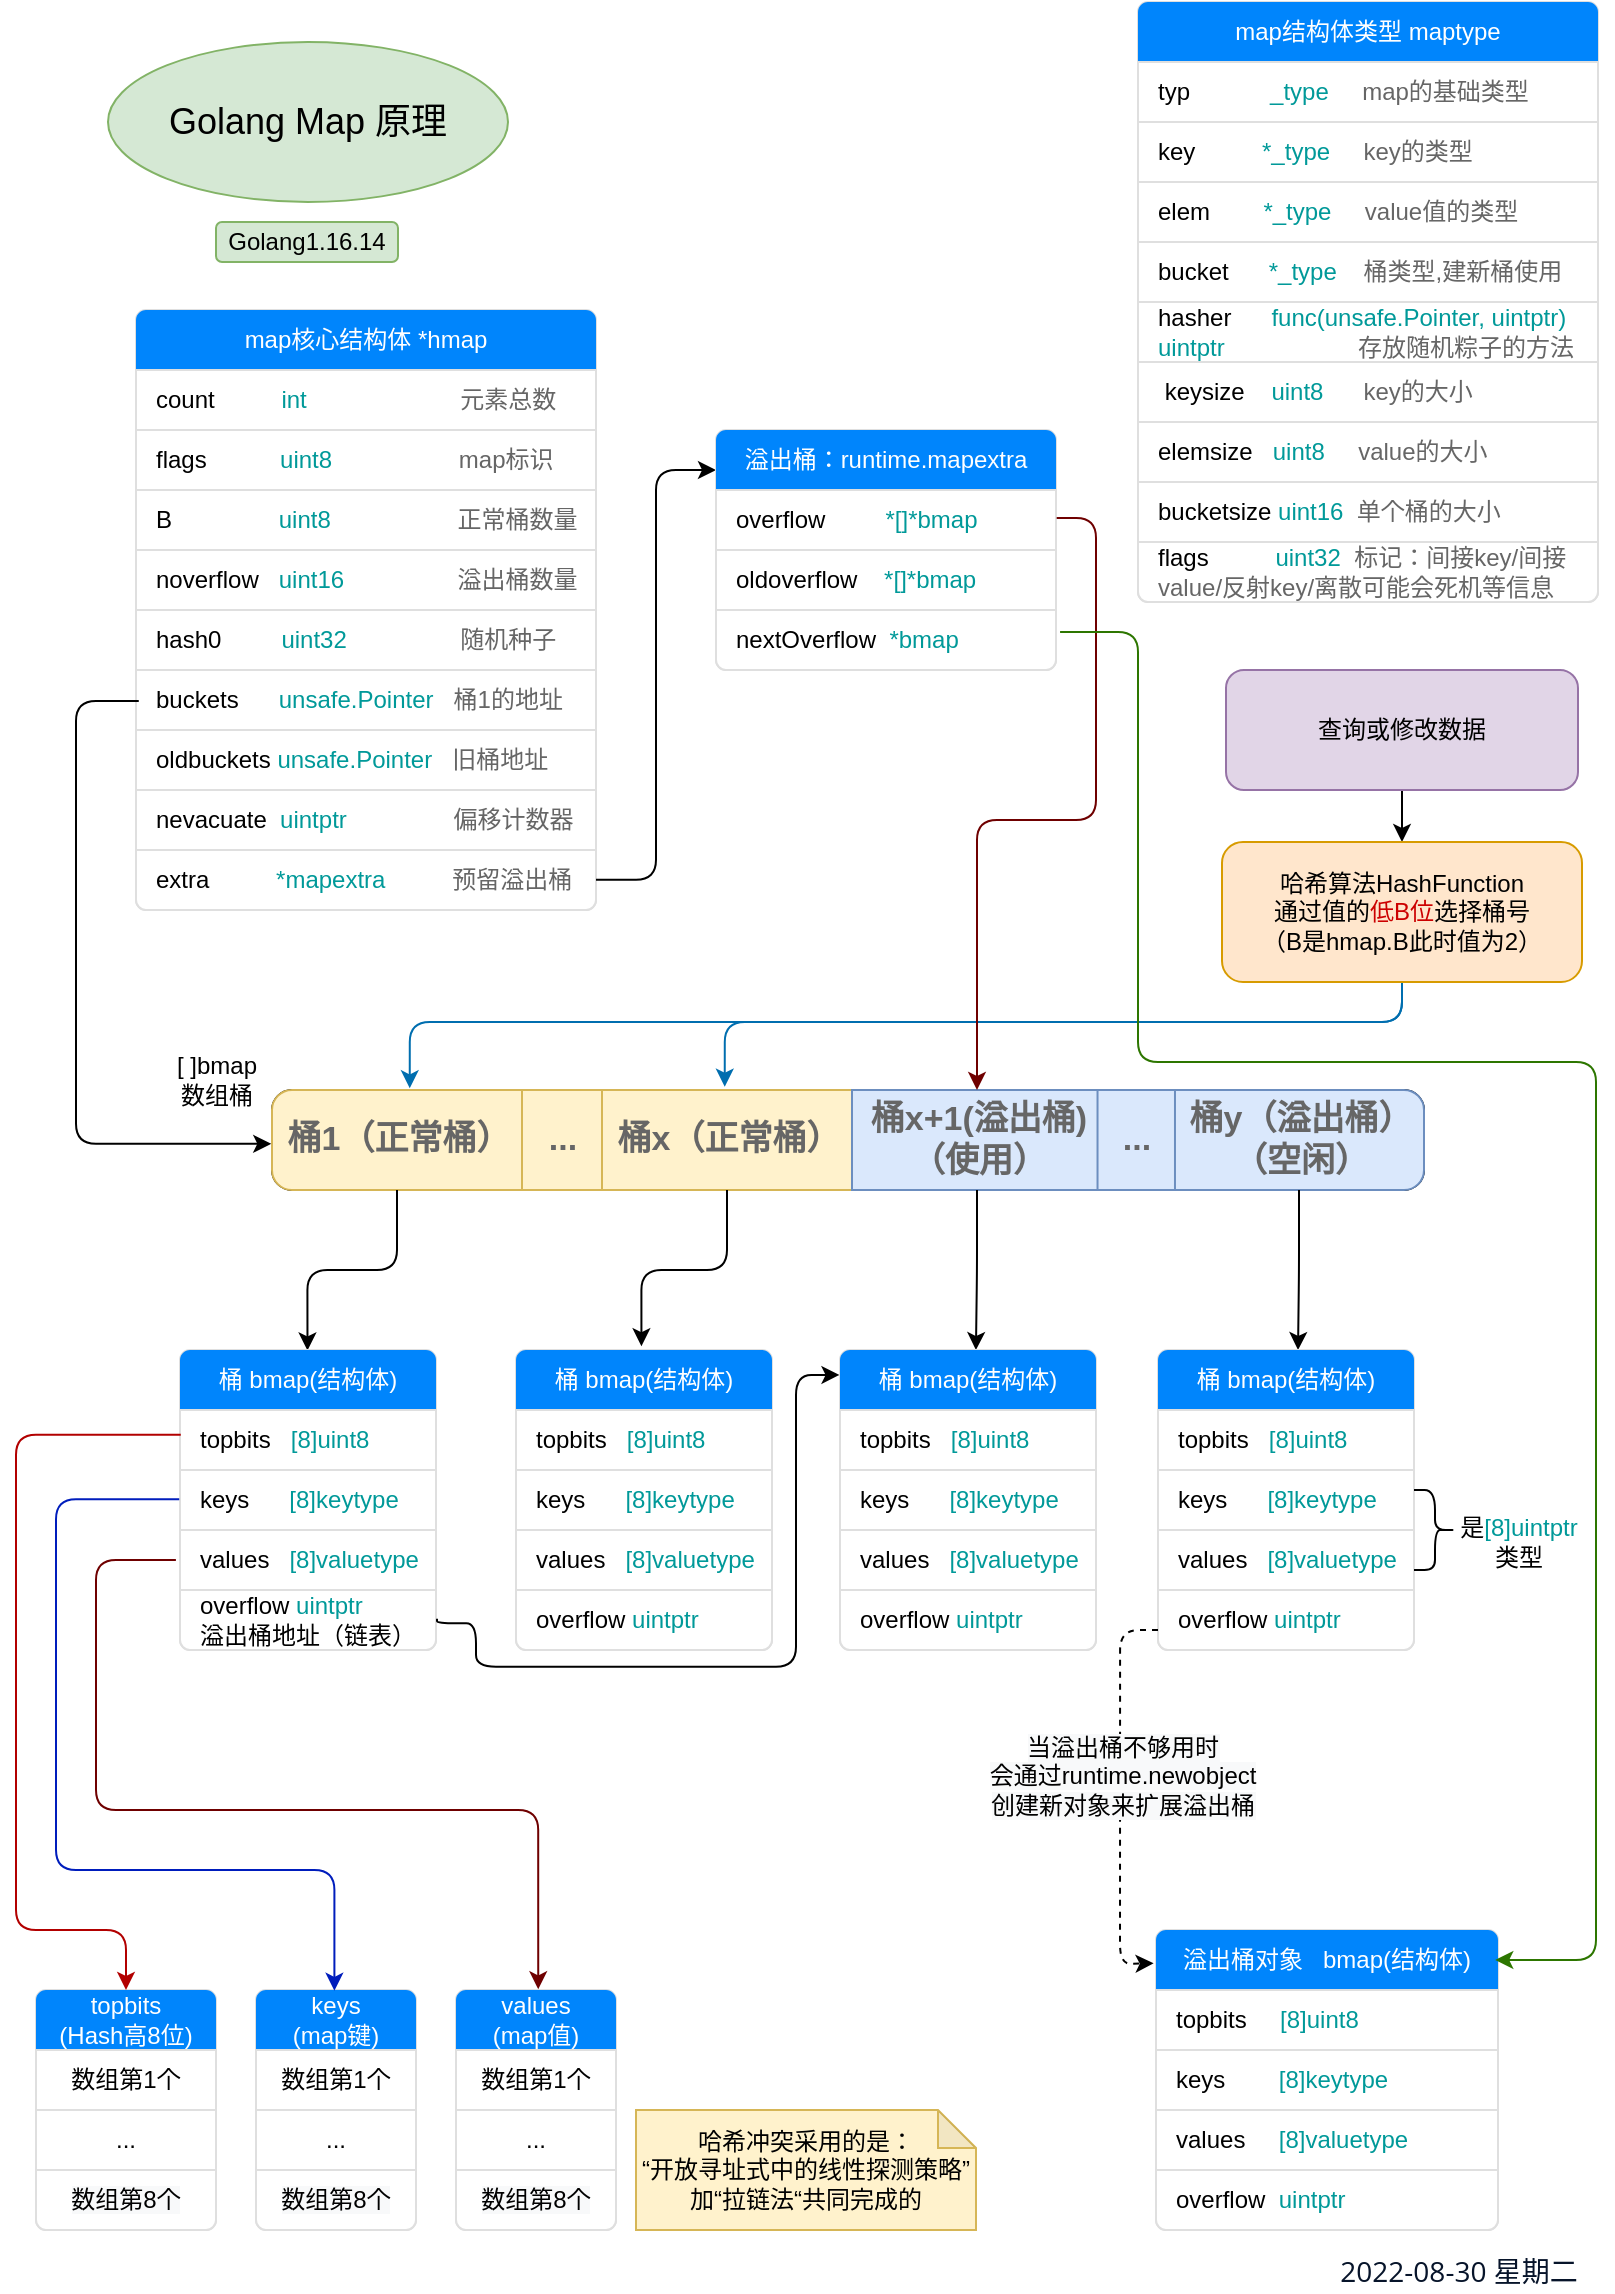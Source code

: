 <mxfile version="14.6.13" type="device"><diagram id="NPHphWfLL7h9ZYyQ-0O_" name="第 1 页"><mxGraphModel dx="1106" dy="860" grid="1" gridSize="10" guides="1" tooltips="1" connect="1" arrows="1" fold="1" page="1" pageScale="1" pageWidth="827" pageHeight="1169" math="0" shadow="0"><root><mxCell id="0"/><mxCell id="1" parent="0"/><mxCell id="FWIOZfAikgL_mZACr9-x-128" style="edgeStyle=orthogonalEdgeStyle;rounded=0;orthogonalLoop=1;jettySize=auto;html=1;" parent="1" source="FWIOZfAikgL_mZACr9-x-1" target="FWIOZfAikgL_mZACr9-x-2" edge="1"><mxGeometry relative="1" as="geometry"/></mxCell><mxCell id="FWIOZfAikgL_mZACr9-x-1" value="查询或修改数据" style="rounded=1;whiteSpace=wrap;html=1;fillColor=#e1d5e7;strokeColor=#9673a6;" parent="1" vertex="1"><mxGeometry x="624" y="354" width="176" height="60" as="geometry"/></mxCell><mxCell id="FWIOZfAikgL_mZACr9-x-124" style="edgeStyle=orthogonalEdgeStyle;rounded=1;orthogonalLoop=1;jettySize=auto;html=1;entryX=0.551;entryY=-0.017;entryDx=0;entryDy=0;entryPerimeter=0;fillColor=#1ba1e2;strokeColor=#006EAF;exitX=0.5;exitY=1;exitDx=0;exitDy=0;" parent="1" source="FWIOZfAikgL_mZACr9-x-2" target="FWIOZfAikgL_mZACr9-x-59" edge="1"><mxGeometry relative="1" as="geometry"><Array as="points"><mxPoint x="712" y="530"/><mxPoint x="216" y="530"/></Array></mxGeometry></mxCell><mxCell id="FWIOZfAikgL_mZACr9-x-125" style="edgeStyle=orthogonalEdgeStyle;rounded=1;orthogonalLoop=1;jettySize=auto;html=1;entryX=0.491;entryY=-0.033;entryDx=0;entryDy=0;entryPerimeter=0;fillColor=#1ba1e2;strokeColor=#006EAF;exitX=0.5;exitY=1;exitDx=0;exitDy=0;" parent="1" source="FWIOZfAikgL_mZACr9-x-2" target="FWIOZfAikgL_mZACr9-x-56" edge="1"><mxGeometry relative="1" as="geometry"><Array as="points"><mxPoint x="712" y="530"/><mxPoint x="373" y="530"/></Array></mxGeometry></mxCell><mxCell id="FWIOZfAikgL_mZACr9-x-2" value="哈希算法HashFunction&lt;br&gt;&lt;div&gt;通过值的&lt;font color=&quot;#cc0000&quot;&gt;低&lt;/font&gt;&lt;font color=&quot;#cc0000&quot;&gt;B位&lt;/font&gt;选择桶号&lt;/div&gt;&lt;div&gt;&lt;span&gt;（B是hmap.B此时值为2）&lt;/span&gt;&lt;/div&gt;" style="rounded=1;whiteSpace=wrap;html=1;fillColor=#ffe6cc;strokeColor=#d79b00;align=center;" parent="1" vertex="1"><mxGeometry x="622" y="440" width="180" height="70" as="geometry"/></mxCell><mxCell id="FWIOZfAikgL_mZACr9-x-55" value="" style="strokeWidth=1;shadow=0;dashed=0;align=center;html=1;shape=mxgraph.mockup.rrect;rSize=10;fillColor=#ffffff;" parent="1" vertex="1"><mxGeometry x="147" y="564" width="576" height="50" as="geometry"/></mxCell><mxCell id="FWIOZfAikgL_mZACr9-x-56" value="&lt;font color=&quot;#666666&quot;&gt;桶x（正常桶）&lt;br&gt;&lt;/font&gt;" style="strokeColor=#d6b656;fillColor=#fff2cc;strokeWidth=1;shadow=0;dashed=0;align=center;html=1;shape=mxgraph.mockup.rrect;rSize=0;fontSize=17;fontStyle=1;resizeHeight=1;" parent="FWIOZfAikgL_mZACr9-x-55" vertex="1"><mxGeometry width="125" height="50" relative="1" as="geometry"><mxPoint x="165" as="offset"/></mxGeometry></mxCell><mxCell id="FWIOZfAikgL_mZACr9-x-57" value="&lt;font color=&quot;#666666&quot;&gt;桶x+1(溢出桶)&lt;br&gt;（使用）&lt;br&gt;&lt;/font&gt;" style="strokeColor=#6c8ebf;fillColor=#dae8fc;strokeWidth=1;shadow=0;dashed=0;align=center;html=1;shape=mxgraph.mockup.rrect;rSize=0;fontSize=17;fontStyle=1;resizeHeight=1;" parent="FWIOZfAikgL_mZACr9-x-55" vertex="1"><mxGeometry width="125" height="50" relative="1" as="geometry"><mxPoint x="290" as="offset"/></mxGeometry></mxCell><mxCell id="FWIOZfAikgL_mZACr9-x-58" value="&lt;font color=&quot;#666666&quot;&gt;桶y（溢出桶）&lt;br&gt;（空闲）&lt;br&gt;&lt;/font&gt;" style="strokeColor=#6c8ebf;fillColor=#dae8fc;strokeWidth=1;shadow=0;dashed=0;align=center;html=1;shape=mxgraph.mockup.rightButton;rSize=10;fontSize=17;fontStyle=1;resizeHeight=1;" parent="FWIOZfAikgL_mZACr9-x-55" vertex="1"><mxGeometry x="1" width="125" height="50" relative="1" as="geometry"><mxPoint x="-125" as="offset"/></mxGeometry></mxCell><mxCell id="FWIOZfAikgL_mZACr9-x-59" value="&lt;font color=&quot;#666666&quot;&gt;桶1（正常桶）&lt;br&gt;&lt;/font&gt;" style="strokeWidth=1;shadow=0;dashed=0;align=center;html=1;shape=mxgraph.mockup.leftButton;rSize=10;fontSize=17;fontStyle=1;resizeHeight=1;fillColor=#fff2cc;strokeColor=#d6b656;labelBackgroundColor=none;labelBorderColor=none;" parent="FWIOZfAikgL_mZACr9-x-55" vertex="1"><mxGeometry width="125" height="50" relative="1" as="geometry"/></mxCell><mxCell id="FWIOZfAikgL_mZACr9-x-168" style="edgeStyle=orthogonalEdgeStyle;rounded=1;orthogonalLoop=1;jettySize=auto;html=1;entryX=0.498;entryY=0.007;entryDx=0;entryDy=0;entryPerimeter=0;" parent="FWIOZfAikgL_mZACr9-x-55" source="FWIOZfAikgL_mZACr9-x-59" target="FWIOZfAikgL_mZACr9-x-74" edge="1"><mxGeometry relative="1" as="geometry"/></mxCell><mxCell id="FWIOZfAikgL_mZACr9-x-169" style="edgeStyle=orthogonalEdgeStyle;rounded=1;orthogonalLoop=1;jettySize=auto;html=1;entryX=0.49;entryY=-0.063;entryDx=0;entryDy=0;entryPerimeter=0;" parent="FWIOZfAikgL_mZACr9-x-55" source="FWIOZfAikgL_mZACr9-x-56" target="FWIOZfAikgL_mZACr9-x-147" edge="1"><mxGeometry relative="1" as="geometry"/></mxCell><mxCell id="FWIOZfAikgL_mZACr9-x-170" style="edgeStyle=orthogonalEdgeStyle;rounded=1;orthogonalLoop=1;jettySize=auto;html=1;entryX=0.531;entryY=0;entryDx=0;entryDy=0;entryPerimeter=0;" parent="FWIOZfAikgL_mZACr9-x-55" source="FWIOZfAikgL_mZACr9-x-57" target="FWIOZfAikgL_mZACr9-x-154" edge="1"><mxGeometry relative="1" as="geometry"/></mxCell><mxCell id="FWIOZfAikgL_mZACr9-x-171" style="edgeStyle=orthogonalEdgeStyle;rounded=1;orthogonalLoop=1;jettySize=auto;html=1;entryX=0.547;entryY=0;entryDx=0;entryDy=0;entryPerimeter=0;" parent="FWIOZfAikgL_mZACr9-x-55" source="FWIOZfAikgL_mZACr9-x-58" target="FWIOZfAikgL_mZACr9-x-161" edge="1"><mxGeometry relative="1" as="geometry"/></mxCell><mxCell id="S3MwfqJceJOABNYbQNff-17" value="&lt;font color=&quot;#666666&quot;&gt;...&lt;br&gt;&lt;/font&gt;" style="strokeColor=#6c8ebf;fillColor=#dae8fc;strokeWidth=1;shadow=0;dashed=0;align=center;html=1;shape=mxgraph.mockup.rrect;rSize=0;fontSize=17;fontStyle=1;resizeHeight=1;" parent="FWIOZfAikgL_mZACr9-x-55" vertex="1"><mxGeometry x="412.765" width="38.723" height="50" as="geometry"/></mxCell><mxCell id="S3MwfqJceJOABNYbQNff-16" value="&lt;font color=&quot;#666666&quot;&gt;...&lt;br&gt;&lt;/font&gt;" style="strokeColor=#d6b656;fillColor=#fff2cc;strokeWidth=1;shadow=0;dashed=0;align=center;html=1;shape=mxgraph.mockup.rrect;rSize=0;fontSize=17;fontStyle=1;resizeHeight=1;" parent="FWIOZfAikgL_mZACr9-x-55" vertex="1"><mxGeometry x="125" width="40" height="50" as="geometry"/></mxCell><mxCell id="FWIOZfAikgL_mZACr9-x-73" value="" style="html=1;shadow=0;dashed=0;shape=mxgraph.bootstrap.rrect;rSize=5;strokeColor=#DFDFDF;html=1;whiteSpace=wrap;fillColor=#FFFFFF;fontColor=#000000;" parent="1" vertex="1"><mxGeometry x="101" y="694" width="128" height="150" as="geometry"/></mxCell><mxCell id="FWIOZfAikgL_mZACr9-x-74" value="桶 bmap(结构体)" style="html=1;shadow=0;dashed=0;shape=mxgraph.bootstrap.topButton;rSize=5;strokeColor=none;fillColor=#0085FC;fontColor=#ffffff;perimeter=none;whiteSpace=wrap;resizeWidth=1;align=center;spacing=10;" parent="FWIOZfAikgL_mZACr9-x-73" vertex="1"><mxGeometry width="128" height="30" relative="1" as="geometry"/></mxCell><mxCell id="FWIOZfAikgL_mZACr9-x-75" value="topbits&amp;nbsp; &amp;nbsp;&lt;font color=&quot;#009999&quot;&gt;[8]uint8&lt;/font&gt;" style="strokeColor=inherit;fillColor=inherit;gradientColor=inherit;fontColor=inherit;html=1;shadow=0;dashed=0;perimeter=none;whiteSpace=wrap;resizeWidth=1;align=left;spacing=10;" parent="FWIOZfAikgL_mZACr9-x-73" vertex="1"><mxGeometry width="128" height="30" relative="1" as="geometry"><mxPoint y="30" as="offset"/></mxGeometry></mxCell><mxCell id="FWIOZfAikgL_mZACr9-x-76" value="&lt;div&gt;keys&amp;nbsp; &amp;nbsp; &amp;nbsp;&lt;font color=&quot;#009999&quot;&gt; [8]keytype&lt;/font&gt;&lt;/div&gt;" style="strokeColor=inherit;fillColor=inherit;gradientColor=inherit;fontColor=inherit;html=1;shadow=0;dashed=0;perimeter=none;whiteSpace=wrap;resizeWidth=1;align=left;spacing=10;" parent="FWIOZfAikgL_mZACr9-x-73" vertex="1"><mxGeometry width="128" height="30" relative="1" as="geometry"><mxPoint y="60" as="offset"/></mxGeometry></mxCell><mxCell id="FWIOZfAikgL_mZACr9-x-77" value="values&amp;nbsp; &amp;nbsp;&lt;font color=&quot;#009999&quot;&gt;[8]valuetype&lt;/font&gt;" style="strokeColor=inherit;fillColor=inherit;gradientColor=inherit;fontColor=inherit;html=1;shadow=0;dashed=0;perimeter=none;whiteSpace=wrap;resizeWidth=1;align=left;spacing=10;" parent="FWIOZfAikgL_mZACr9-x-73" vertex="1"><mxGeometry width="128" height="30" relative="1" as="geometry"><mxPoint y="90" as="offset"/></mxGeometry></mxCell><mxCell id="FWIOZfAikgL_mZACr9-x-78" value="overflow &lt;font color=&quot;#009999&quot;&gt;uintptr &lt;/font&gt;&lt;br&gt;溢出桶地址（链表）" style="strokeColor=inherit;fillColor=inherit;gradientColor=inherit;fontColor=inherit;html=1;shadow=0;dashed=0;shape=mxgraph.bootstrap.bottomButton;rSize=5;perimeter=none;whiteSpace=wrap;resizeWidth=1;resizeHeight=0;align=left;spacing=10;" parent="FWIOZfAikgL_mZACr9-x-73" vertex="1"><mxGeometry y="1" width="128" height="30" relative="1" as="geometry"><mxPoint y="-30" as="offset"/></mxGeometry></mxCell><mxCell id="FWIOZfAikgL_mZACr9-x-179" style="edgeStyle=orthogonalEdgeStyle;rounded=1;orthogonalLoop=1;jettySize=auto;html=1;entryX=-0.002;entryY=0.083;entryDx=0;entryDy=0;entryPerimeter=0;fontSize=17;fontColor=none;exitX=1.004;exitY=0.48;exitDx=0;exitDy=0;exitPerimeter=0;" parent="FWIOZfAikgL_mZACr9-x-73" source="FWIOZfAikgL_mZACr9-x-78" target="FWIOZfAikgL_mZACr9-x-153" edge="1"><mxGeometry relative="1" as="geometry"><Array as="points"><mxPoint x="148" y="136.667"/><mxPoint x="148" y="158.333"/><mxPoint x="308" y="158.333"/><mxPoint x="308" y="12.5"/></Array></mxGeometry></mxCell><mxCell id="FWIOZfAikgL_mZACr9-x-98" value="" style="html=1;shadow=0;dashed=0;shape=mxgraph.bootstrap.rrect;rSize=5;strokeColor=#DFDFDF;html=1;whiteSpace=wrap;fillColor=#FFFFFF;fontColor=#000000;align=center;" parent="1" vertex="1"><mxGeometry x="29" y="1014" width="90" height="120" as="geometry"/></mxCell><mxCell id="FWIOZfAikgL_mZACr9-x-99" value="topbits&lt;br&gt;(Hash高8位)" style="html=1;shadow=0;dashed=0;shape=mxgraph.bootstrap.topButton;rSize=5;strokeColor=none;fillColor=#0085FC;fontColor=#ffffff;perimeter=none;whiteSpace=wrap;resizeWidth=1;align=center;spacing=10;" parent="FWIOZfAikgL_mZACr9-x-98" vertex="1"><mxGeometry width="90" height="30" relative="1" as="geometry"/></mxCell><mxCell id="FWIOZfAikgL_mZACr9-x-100" value="数组第1个" style="strokeColor=inherit;fillColor=inherit;gradientColor=inherit;fontColor=inherit;html=1;shadow=0;dashed=0;perimeter=none;whiteSpace=wrap;resizeWidth=1;align=center;spacing=10;" parent="FWIOZfAikgL_mZACr9-x-98" vertex="1"><mxGeometry width="90" height="30" relative="1" as="geometry"><mxPoint y="30" as="offset"/></mxGeometry></mxCell><mxCell id="FWIOZfAikgL_mZACr9-x-101" value="..." style="strokeColor=inherit;fillColor=inherit;gradientColor=inherit;fontColor=inherit;html=1;shadow=0;dashed=0;perimeter=none;whiteSpace=wrap;resizeWidth=1;align=center;spacing=10;" parent="FWIOZfAikgL_mZACr9-x-98" vertex="1"><mxGeometry width="90" height="30" relative="1" as="geometry"><mxPoint y="60" as="offset"/></mxGeometry></mxCell><mxCell id="FWIOZfAikgL_mZACr9-x-103" value="&lt;span style=&quot;color: rgb(0 , 0 , 0) ; font-family: &amp;#34;helvetica&amp;#34; ; font-size: 12px ; font-style: normal ; font-weight: 400 ; letter-spacing: normal ; text-indent: 0px ; text-transform: none ; word-spacing: 0px ; background-color: rgb(248 , 249 , 250) ; display: inline ; float: none&quot;&gt;&lt;span style=&quot;font-family: &amp;#34;helvetica&amp;#34;&quot;&gt;数组&lt;/span&gt;第8个&lt;/span&gt;" style="strokeColor=inherit;fillColor=inherit;gradientColor=inherit;fontColor=inherit;html=1;shadow=0;dashed=0;shape=mxgraph.bootstrap.bottomButton;rSize=5;perimeter=none;whiteSpace=wrap;resizeWidth=1;resizeHeight=0;align=center;spacing=10;" parent="FWIOZfAikgL_mZACr9-x-98" vertex="1"><mxGeometry y="1" width="90" height="30" relative="1" as="geometry"><mxPoint y="-30" as="offset"/></mxGeometry></mxCell><mxCell id="FWIOZfAikgL_mZACr9-x-114" value="" style="html=1;shadow=0;dashed=0;shape=mxgraph.bootstrap.rrect;rSize=5;strokeColor=#DFDFDF;html=1;whiteSpace=wrap;fillColor=#FFFFFF;fontColor=#000000;align=center;" parent="1" vertex="1"><mxGeometry x="139" y="1014" width="80" height="120" as="geometry"/></mxCell><mxCell id="FWIOZfAikgL_mZACr9-x-115" value="keys&lt;br&gt;(map键)" style="html=1;shadow=0;dashed=0;shape=mxgraph.bootstrap.topButton;rSize=5;strokeColor=none;fillColor=#0085FC;fontColor=#ffffff;perimeter=none;whiteSpace=wrap;resizeWidth=1;align=center;spacing=10;" parent="FWIOZfAikgL_mZACr9-x-114" vertex="1"><mxGeometry width="80" height="30" relative="1" as="geometry"/></mxCell><mxCell id="FWIOZfAikgL_mZACr9-x-116" value="数组第1个" style="strokeColor=inherit;fillColor=inherit;gradientColor=inherit;fontColor=inherit;html=1;shadow=0;dashed=0;perimeter=none;whiteSpace=wrap;resizeWidth=1;align=center;spacing=10;" parent="FWIOZfAikgL_mZACr9-x-114" vertex="1"><mxGeometry width="80" height="30" relative="1" as="geometry"><mxPoint y="30" as="offset"/></mxGeometry></mxCell><mxCell id="FWIOZfAikgL_mZACr9-x-117" value="..." style="strokeColor=inherit;fillColor=inherit;gradientColor=inherit;fontColor=inherit;html=1;shadow=0;dashed=0;perimeter=none;whiteSpace=wrap;resizeWidth=1;align=center;spacing=10;" parent="FWIOZfAikgL_mZACr9-x-114" vertex="1"><mxGeometry width="80" height="30" relative="1" as="geometry"><mxPoint y="60" as="offset"/></mxGeometry></mxCell><mxCell id="FWIOZfAikgL_mZACr9-x-118" value="&lt;span style=&quot;color: rgb(0 , 0 , 0) ; font-family: &amp;#34;helvetica&amp;#34; ; font-size: 12px ; font-style: normal ; font-weight: 400 ; letter-spacing: normal ; text-indent: 0px ; text-transform: none ; word-spacing: 0px ; background-color: rgb(248 , 249 , 250) ; display: inline ; float: none&quot;&gt;&lt;span style=&quot;font-family: &amp;#34;helvetica&amp;#34;&quot;&gt;数组&lt;/span&gt;第8个&lt;/span&gt;" style="strokeColor=inherit;fillColor=inherit;gradientColor=inherit;fontColor=inherit;html=1;shadow=0;dashed=0;shape=mxgraph.bootstrap.bottomButton;rSize=5;perimeter=none;whiteSpace=wrap;resizeWidth=1;resizeHeight=0;align=center;spacing=10;" parent="FWIOZfAikgL_mZACr9-x-114" vertex="1"><mxGeometry y="1" width="80" height="30" relative="1" as="geometry"><mxPoint y="-30" as="offset"/></mxGeometry></mxCell><mxCell id="FWIOZfAikgL_mZACr9-x-119" value="" style="html=1;shadow=0;dashed=0;shape=mxgraph.bootstrap.rrect;rSize=5;strokeColor=#DFDFDF;html=1;whiteSpace=wrap;fillColor=#FFFFFF;fontColor=#000000;align=center;" parent="1" vertex="1"><mxGeometry x="239" y="1014" width="80" height="120" as="geometry"/></mxCell><mxCell id="FWIOZfAikgL_mZACr9-x-120" value="values&lt;br&gt;(map值)" style="html=1;shadow=0;dashed=0;shape=mxgraph.bootstrap.topButton;rSize=5;strokeColor=none;fillColor=#0085FC;fontColor=#ffffff;perimeter=none;whiteSpace=wrap;resizeWidth=1;align=center;spacing=10;" parent="FWIOZfAikgL_mZACr9-x-119" vertex="1"><mxGeometry width="80" height="30" relative="1" as="geometry"/></mxCell><mxCell id="FWIOZfAikgL_mZACr9-x-121" value="数组第1个" style="strokeColor=inherit;fillColor=inherit;gradientColor=inherit;fontColor=inherit;html=1;shadow=0;dashed=0;perimeter=none;whiteSpace=wrap;resizeWidth=1;align=center;spacing=10;" parent="FWIOZfAikgL_mZACr9-x-119" vertex="1"><mxGeometry width="80" height="30" relative="1" as="geometry"><mxPoint y="30" as="offset"/></mxGeometry></mxCell><mxCell id="FWIOZfAikgL_mZACr9-x-122" value="..." style="strokeColor=inherit;fillColor=inherit;gradientColor=inherit;fontColor=inherit;html=1;shadow=0;dashed=0;perimeter=none;whiteSpace=wrap;resizeWidth=1;align=center;spacing=10;" parent="FWIOZfAikgL_mZACr9-x-119" vertex="1"><mxGeometry width="80" height="30" relative="1" as="geometry"><mxPoint y="60" as="offset"/></mxGeometry></mxCell><mxCell id="FWIOZfAikgL_mZACr9-x-123" value="&lt;span style=&quot;color: rgb(0 , 0 , 0) ; font-family: &amp;#34;helvetica&amp;#34; ; font-size: 12px ; font-style: normal ; font-weight: 400 ; letter-spacing: normal ; text-indent: 0px ; text-transform: none ; word-spacing: 0px ; background-color: rgb(248 , 249 , 250) ; display: inline ; float: none&quot;&gt;&lt;span style=&quot;font-family: &amp;#34;helvetica&amp;#34;&quot;&gt;数组&lt;/span&gt;第8个&lt;/span&gt;" style="strokeColor=inherit;fillColor=inherit;gradientColor=inherit;fontColor=inherit;html=1;shadow=0;dashed=0;shape=mxgraph.bootstrap.bottomButton;rSize=5;perimeter=none;whiteSpace=wrap;resizeWidth=1;resizeHeight=0;align=center;spacing=10;" parent="FWIOZfAikgL_mZACr9-x-119" vertex="1"><mxGeometry y="1" width="80" height="30" relative="1" as="geometry"><mxPoint y="-30" as="offset"/></mxGeometry></mxCell><mxCell id="FWIOZfAikgL_mZACr9-x-138" style="edgeStyle=orthogonalEdgeStyle;orthogonalLoop=1;jettySize=auto;html=1;exitX=-0.003;exitY=0.488;exitDx=0;exitDy=0;exitPerimeter=0;entryX=0.49;entryY=0.013;entryDx=0;entryDy=0;entryPerimeter=0;rounded=1;fillColor=#0050ef;strokeColor=#001DBC;" parent="1" source="FWIOZfAikgL_mZACr9-x-76" target="FWIOZfAikgL_mZACr9-x-115" edge="1"><mxGeometry relative="1" as="geometry"><mxPoint x="329" y="779" as="sourcePoint"/><mxPoint x="519" y="924" as="targetPoint"/><Array as="points"><mxPoint x="39" y="769"/><mxPoint x="39" y="954"/><mxPoint x="178" y="954"/></Array></mxGeometry></mxCell><mxCell id="FWIOZfAikgL_mZACr9-x-140" style="edgeStyle=orthogonalEdgeStyle;rounded=1;orthogonalLoop=1;jettySize=auto;html=1;entryX=0.514;entryY=-0.003;entryDx=0;entryDy=0;entryPerimeter=0;exitX=-0.016;exitY=0.5;exitDx=0;exitDy=0;exitPerimeter=0;fillColor=#a20025;strokeColor=#6F0000;" parent="1" source="FWIOZfAikgL_mZACr9-x-77" target="FWIOZfAikgL_mZACr9-x-119" edge="1"><mxGeometry relative="1" as="geometry"><mxPoint x="529" y="769" as="sourcePoint"/><Array as="points"><mxPoint x="59" y="799"/><mxPoint x="59" y="924"/><mxPoint x="280" y="924"/></Array></mxGeometry></mxCell><mxCell id="FWIOZfAikgL_mZACr9-x-143" value="哈希冲突采用的是：&lt;br&gt;“开放寻址式中的线性探测策略”&lt;br&gt;加“拉链法“共同完成的" style="shape=note;whiteSpace=wrap;html=1;backgroundOutline=1;darkOpacity=0.05;rounded=1;fillColor=#fff2cc;strokeColor=#d6b656;size=19;align=center;" parent="1" vertex="1"><mxGeometry x="329" y="1074" width="170" height="60" as="geometry"/></mxCell><mxCell id="FWIOZfAikgL_mZACr9-x-137" style="edgeStyle=orthogonalEdgeStyle;rounded=1;orthogonalLoop=1;jettySize=auto;html=1;entryX=0.5;entryY=0;entryDx=0;entryDy=0;entryPerimeter=0;exitX=0.003;exitY=0.413;exitDx=0;exitDy=0;exitPerimeter=0;fillColor=#e51400;strokeColor=#B20000;" parent="1" source="FWIOZfAikgL_mZACr9-x-75" target="FWIOZfAikgL_mZACr9-x-99" edge="1"><mxGeometry relative="1" as="geometry"><mxPoint x="139" y="737" as="sourcePoint"/><Array as="points"><mxPoint x="19" y="736"/><mxPoint x="19" y="984"/><mxPoint x="74" y="984"/></Array></mxGeometry></mxCell><mxCell id="FWIOZfAikgL_mZACr9-x-146" value="" style="html=1;shadow=0;dashed=0;shape=mxgraph.bootstrap.rrect;rSize=5;strokeColor=#DFDFDF;html=1;whiteSpace=wrap;fillColor=#FFFFFF;fontColor=#000000;" parent="1" vertex="1"><mxGeometry x="269" y="694" width="128" height="150" as="geometry"/></mxCell><mxCell id="FWIOZfAikgL_mZACr9-x-147" value="桶 bmap(结构体)" style="html=1;shadow=0;dashed=0;shape=mxgraph.bootstrap.topButton;rSize=5;strokeColor=none;fillColor=#0085FC;fontColor=#ffffff;perimeter=none;whiteSpace=wrap;resizeWidth=1;align=center;spacing=10;" parent="FWIOZfAikgL_mZACr9-x-146" vertex="1"><mxGeometry width="128" height="30" relative="1" as="geometry"/></mxCell><mxCell id="FWIOZfAikgL_mZACr9-x-148" value="topbits&amp;nbsp; &amp;nbsp;&lt;font color=&quot;#009999&quot;&gt;[8]uint8&lt;/font&gt;" style="strokeColor=inherit;fillColor=inherit;gradientColor=inherit;fontColor=inherit;html=1;shadow=0;dashed=0;perimeter=none;whiteSpace=wrap;resizeWidth=1;align=left;spacing=10;" parent="FWIOZfAikgL_mZACr9-x-146" vertex="1"><mxGeometry width="128" height="30" relative="1" as="geometry"><mxPoint y="30" as="offset"/></mxGeometry></mxCell><mxCell id="FWIOZfAikgL_mZACr9-x-149" value="&lt;div&gt;keys&amp;nbsp; &amp;nbsp; &amp;nbsp; &lt;font color=&quot;#009999&quot;&gt;[8]keytype&lt;/font&gt;&lt;/div&gt;" style="strokeColor=inherit;fillColor=inherit;gradientColor=inherit;fontColor=inherit;html=1;shadow=0;dashed=0;perimeter=none;whiteSpace=wrap;resizeWidth=1;align=left;spacing=10;" parent="FWIOZfAikgL_mZACr9-x-146" vertex="1"><mxGeometry width="128" height="30" relative="1" as="geometry"><mxPoint y="60" as="offset"/></mxGeometry></mxCell><mxCell id="FWIOZfAikgL_mZACr9-x-150" value="values&amp;nbsp; &amp;nbsp;&lt;font color=&quot;#009999&quot;&gt;[8]valuetype&lt;/font&gt;" style="strokeColor=inherit;fillColor=inherit;gradientColor=inherit;fontColor=inherit;html=1;shadow=0;dashed=0;perimeter=none;whiteSpace=wrap;resizeWidth=1;align=left;spacing=10;" parent="FWIOZfAikgL_mZACr9-x-146" vertex="1"><mxGeometry width="128" height="30" relative="1" as="geometry"><mxPoint y="90" as="offset"/></mxGeometry></mxCell><mxCell id="FWIOZfAikgL_mZACr9-x-151" value="overflow &lt;font color=&quot;#009999&quot;&gt;uintptr&lt;/font&gt;" style="strokeColor=inherit;fillColor=inherit;gradientColor=inherit;fontColor=inherit;html=1;shadow=0;dashed=0;shape=mxgraph.bootstrap.bottomButton;rSize=5;perimeter=none;whiteSpace=wrap;resizeWidth=1;resizeHeight=0;align=left;spacing=10;" parent="FWIOZfAikgL_mZACr9-x-146" vertex="1"><mxGeometry y="1" width="128" height="30" relative="1" as="geometry"><mxPoint y="-30" as="offset"/></mxGeometry></mxCell><mxCell id="FWIOZfAikgL_mZACr9-x-153" value="" style="html=1;shadow=0;dashed=0;shape=mxgraph.bootstrap.rrect;rSize=5;strokeColor=#DFDFDF;html=1;whiteSpace=wrap;fillColor=#FFFFFF;fontColor=#000000;" parent="1" vertex="1"><mxGeometry x="431" y="694" width="128" height="150" as="geometry"/></mxCell><mxCell id="FWIOZfAikgL_mZACr9-x-154" value="桶 bmap(结构体)" style="html=1;shadow=0;dashed=0;shape=mxgraph.bootstrap.topButton;rSize=5;strokeColor=none;fillColor=#0085FC;fontColor=#ffffff;perimeter=none;whiteSpace=wrap;resizeWidth=1;align=center;spacing=10;" parent="FWIOZfAikgL_mZACr9-x-153" vertex="1"><mxGeometry width="128" height="30" relative="1" as="geometry"/></mxCell><mxCell id="FWIOZfAikgL_mZACr9-x-155" value="topbits&amp;nbsp; &amp;nbsp;&lt;font color=&quot;#009999&quot;&gt;[8]uint8&lt;/font&gt;" style="strokeColor=inherit;fillColor=inherit;gradientColor=inherit;fontColor=inherit;html=1;shadow=0;dashed=0;perimeter=none;whiteSpace=wrap;resizeWidth=1;align=left;spacing=10;" parent="FWIOZfAikgL_mZACr9-x-153" vertex="1"><mxGeometry width="128" height="30" relative="1" as="geometry"><mxPoint y="30" as="offset"/></mxGeometry></mxCell><mxCell id="FWIOZfAikgL_mZACr9-x-156" value="&lt;div&gt;keys&amp;nbsp; &amp;nbsp; &amp;nbsp; &lt;font color=&quot;#009999&quot;&gt;[8]keytype&lt;/font&gt;&lt;/div&gt;" style="strokeColor=inherit;fillColor=inherit;gradientColor=inherit;fontColor=inherit;html=1;shadow=0;dashed=0;perimeter=none;whiteSpace=wrap;resizeWidth=1;align=left;spacing=10;" parent="FWIOZfAikgL_mZACr9-x-153" vertex="1"><mxGeometry width="128" height="30" relative="1" as="geometry"><mxPoint y="60" as="offset"/></mxGeometry></mxCell><mxCell id="FWIOZfAikgL_mZACr9-x-157" value="values&amp;nbsp; &lt;font color=&quot;#009999&quot;&gt;&amp;nbsp;[8]valuetype&lt;/font&gt;" style="strokeColor=inherit;fillColor=inherit;gradientColor=inherit;fontColor=inherit;html=1;shadow=0;dashed=0;perimeter=none;whiteSpace=wrap;resizeWidth=1;align=left;spacing=10;" parent="FWIOZfAikgL_mZACr9-x-153" vertex="1"><mxGeometry width="128" height="30" relative="1" as="geometry"><mxPoint y="90" as="offset"/></mxGeometry></mxCell><mxCell id="FWIOZfAikgL_mZACr9-x-158" value="overflow &lt;font color=&quot;#009999&quot;&gt;uintptr&lt;/font&gt;" style="strokeColor=inherit;fillColor=inherit;gradientColor=inherit;fontColor=inherit;html=1;shadow=0;dashed=0;shape=mxgraph.bootstrap.bottomButton;rSize=5;perimeter=none;whiteSpace=wrap;resizeWidth=1;resizeHeight=0;align=left;spacing=10;" parent="FWIOZfAikgL_mZACr9-x-153" vertex="1"><mxGeometry y="1" width="128" height="30" relative="1" as="geometry"><mxPoint y="-30" as="offset"/></mxGeometry></mxCell><mxCell id="FWIOZfAikgL_mZACr9-x-160" value="" style="html=1;shadow=0;dashed=0;shape=mxgraph.bootstrap.rrect;rSize=5;strokeColor=#DFDFDF;html=1;whiteSpace=wrap;fillColor=#FFFFFF;fontColor=#000000;" parent="1" vertex="1"><mxGeometry x="590" y="694" width="128" height="150" as="geometry"/></mxCell><mxCell id="FWIOZfAikgL_mZACr9-x-161" value="桶 bmap(结构体)" style="html=1;shadow=0;dashed=0;shape=mxgraph.bootstrap.topButton;rSize=5;strokeColor=none;fillColor=#0085FC;fontColor=#ffffff;perimeter=none;whiteSpace=wrap;resizeWidth=1;align=center;spacing=10;" parent="FWIOZfAikgL_mZACr9-x-160" vertex="1"><mxGeometry width="128" height="30" relative="1" as="geometry"/></mxCell><mxCell id="FWIOZfAikgL_mZACr9-x-162" value="topbits&amp;nbsp; &amp;nbsp;&lt;font color=&quot;#009999&quot;&gt;[8]uint8&lt;/font&gt;" style="strokeColor=inherit;fillColor=inherit;gradientColor=inherit;fontColor=inherit;html=1;shadow=0;dashed=0;perimeter=none;whiteSpace=wrap;resizeWidth=1;align=left;spacing=10;" parent="FWIOZfAikgL_mZACr9-x-160" vertex="1"><mxGeometry width="128" height="30" relative="1" as="geometry"><mxPoint y="30" as="offset"/></mxGeometry></mxCell><mxCell id="FWIOZfAikgL_mZACr9-x-163" value="&lt;div&gt;keys&amp;nbsp; &amp;nbsp; &amp;nbsp; &lt;font color=&quot;#009999&quot;&gt;[8]keytype&lt;/font&gt;&lt;/div&gt;" style="strokeColor=inherit;fillColor=inherit;gradientColor=inherit;fontColor=inherit;html=1;shadow=0;dashed=0;perimeter=none;whiteSpace=wrap;resizeWidth=1;align=left;spacing=10;" parent="FWIOZfAikgL_mZACr9-x-160" vertex="1"><mxGeometry width="128" height="30" relative="1" as="geometry"><mxPoint y="60" as="offset"/></mxGeometry></mxCell><mxCell id="FWIOZfAikgL_mZACr9-x-164" value="values&amp;nbsp; &amp;nbsp;&lt;font color=&quot;#009999&quot;&gt;[8]valuetype&lt;/font&gt;" style="strokeColor=inherit;fillColor=inherit;gradientColor=inherit;fontColor=inherit;html=1;shadow=0;dashed=0;perimeter=none;whiteSpace=wrap;resizeWidth=1;align=left;spacing=10;" parent="FWIOZfAikgL_mZACr9-x-160" vertex="1"><mxGeometry width="128" height="30" relative="1" as="geometry"><mxPoint y="90" as="offset"/></mxGeometry></mxCell><mxCell id="FWIOZfAikgL_mZACr9-x-165" value="overflow &lt;font color=&quot;#009999&quot;&gt;uintptr&lt;/font&gt;" style="strokeColor=inherit;fillColor=inherit;gradientColor=inherit;fontColor=inherit;html=1;shadow=0;dashed=0;shape=mxgraph.bootstrap.bottomButton;rSize=5;perimeter=none;whiteSpace=wrap;resizeWidth=1;resizeHeight=0;align=left;spacing=10;" parent="FWIOZfAikgL_mZACr9-x-160" vertex="1"><mxGeometry y="1" width="128" height="30" relative="1" as="geometry"><mxPoint y="-30" as="offset"/></mxGeometry></mxCell><mxCell id="FWIOZfAikgL_mZACr9-x-181" value="" style="html=1;shadow=0;dashed=0;shape=mxgraph.bootstrap.rrect;rSize=5;strokeColor=#DFDFDF;html=1;whiteSpace=wrap;fillColor=#FFFFFF;fontColor=#000000;" parent="1" vertex="1"><mxGeometry x="79" y="174" width="230" height="300" as="geometry"/></mxCell><mxCell id="FWIOZfAikgL_mZACr9-x-182" value="map核心结构体 *hmap" style="html=1;shadow=0;dashed=0;shape=mxgraph.bootstrap.topButton;rSize=5;strokeColor=none;fillColor=#0085FC;fontColor=#ffffff;perimeter=none;whiteSpace=wrap;resizeWidth=1;align=center;spacing=10;" parent="FWIOZfAikgL_mZACr9-x-181" vertex="1"><mxGeometry width="230" height="30" relative="1" as="geometry"/></mxCell><mxCell id="FWIOZfAikgL_mZACr9-x-183" value="&lt;div style=&quot;text-align: right&quot;&gt;&lt;span class=&quot;editor-text-node&quot; style=&quot;color: inherit&quot;&gt;count&amp;nbsp; &amp;nbsp; &amp;nbsp; &amp;nbsp; &amp;nbsp;&amp;nbsp;&lt;/span&gt;&lt;span class=&quot;style-token style-builtin&quot;&gt;&lt;font color=&quot;#009999&quot;&gt;int&lt;/font&gt;&lt;/span&gt;&lt;span class=&quot;style-token style-builtin&quot; style=&quot;color: inherit&quot;&gt;&amp;nbsp; &amp;nbsp; &amp;nbsp; &amp;nbsp; &amp;nbsp; &amp;nbsp; &amp;nbsp; &amp;nbsp; &amp;nbsp; &amp;nbsp; &amp;nbsp; &amp;nbsp;&lt;/span&gt;&lt;span class=&quot;style-token style-builtin&quot;&gt;&lt;font color=&quot;#666666&quot;&gt;元素总数&lt;/font&gt;&lt;/span&gt;&lt;span class=&quot;style-token style-builtin&quot; style=&quot;color: inherit&quot;&gt;&amp;nbsp;&lt;/span&gt;&lt;/div&gt;" style="strokeColor=inherit;fillColor=inherit;gradientColor=inherit;fontColor=inherit;html=1;shadow=0;dashed=0;perimeter=none;whiteSpace=wrap;resizeWidth=1;align=left;spacing=10;" parent="FWIOZfAikgL_mZACr9-x-181" vertex="1"><mxGeometry width="230" height="30" relative="1" as="geometry"><mxPoint y="30" as="offset"/></mxGeometry></mxCell><mxCell id="FWIOZfAikgL_mZACr9-x-184" value="&lt;span class=&quot;editor-text-node&quot;&gt;flags&amp;nbsp; &amp;nbsp; &amp;nbsp; &amp;nbsp; &amp;nbsp; &amp;nbsp;&lt;/span&gt;&lt;span class=&quot;style-token style-builtin&quot;&gt;&lt;font color=&quot;#009999&quot;&gt;uint8&lt;/font&gt;&amp;nbsp; &amp;nbsp; &amp;nbsp; &amp;nbsp; &amp;nbsp; &amp;nbsp; &amp;nbsp; &amp;nbsp; &amp;nbsp; &amp;nbsp;&lt;font color=&quot;#666666&quot;&gt;map标识&lt;/font&gt;&lt;/span&gt;" style="strokeColor=inherit;fillColor=inherit;gradientColor=inherit;fontColor=inherit;html=1;shadow=0;dashed=0;perimeter=none;whiteSpace=wrap;resizeWidth=1;align=left;spacing=10;" parent="FWIOZfAikgL_mZACr9-x-181" vertex="1"><mxGeometry width="230" height="30" relative="1" as="geometry"><mxPoint y="60" as="offset"/></mxGeometry></mxCell><mxCell id="FWIOZfAikgL_mZACr9-x-185" value="&lt;span class=&quot;editor-text-node&quot;&gt;noverflow&amp;nbsp; &amp;nbsp;&lt;/span&gt;&lt;span class=&quot;style-token style-builtin&quot;&gt;&lt;font color=&quot;#009999&quot;&gt;uint16&lt;/font&gt;&amp;nbsp; &amp;nbsp; &amp;nbsp; &amp;nbsp; &amp;nbsp; &amp;nbsp; &amp;nbsp; &amp;nbsp; &amp;nbsp;&lt;/span&gt;&lt;span style=&quot;color: rgb(102 , 102 , 102)&quot;&gt;溢出桶数量&lt;/span&gt;" style="strokeColor=inherit;fillColor=inherit;gradientColor=inherit;fontColor=inherit;html=1;shadow=0;dashed=0;perimeter=none;whiteSpace=wrap;resizeWidth=1;align=left;spacing=10;" parent="FWIOZfAikgL_mZACr9-x-181" vertex="1"><mxGeometry width="230" height="30" relative="1" as="geometry"><mxPoint y="120" as="offset"/></mxGeometry></mxCell><mxCell id="FWIOZfAikgL_mZACr9-x-186" value="&lt;span class=&quot;editor-text-node&quot;&gt;extra&amp;nbsp; &amp;nbsp; &amp;nbsp; &amp;nbsp; &amp;nbsp;&amp;nbsp;&lt;/span&gt;&lt;span class=&quot;style-token style-operator&quot;&gt;&lt;font color=&quot;#009999&quot;&gt;*&lt;/font&gt;&lt;/span&gt;&lt;span class=&quot;editor-text-node&quot;&gt;&lt;font color=&quot;#009999&quot;&gt;mapextra&lt;/font&gt;&amp;nbsp; &amp;nbsp; &amp;nbsp; &amp;nbsp; &amp;nbsp;&amp;nbsp;&lt;font color=&quot;#666666&quot;&gt;预留溢出桶&lt;/font&gt;&lt;/span&gt;" style="strokeColor=inherit;fillColor=inherit;gradientColor=inherit;fontColor=inherit;html=1;shadow=0;dashed=0;shape=mxgraph.bootstrap.bottomButton;rSize=5;perimeter=none;whiteSpace=wrap;resizeWidth=1;resizeHeight=0;align=left;spacing=10;" parent="FWIOZfAikgL_mZACr9-x-181" vertex="1"><mxGeometry y="1" width="230" height="30" relative="1" as="geometry"><mxPoint y="-30" as="offset"/></mxGeometry></mxCell><mxCell id="FWIOZfAikgL_mZACr9-x-187" value="&lt;span class=&quot;editor-text-node&quot;&gt;hash0&amp;nbsp; &amp;nbsp; &amp;nbsp; &amp;nbsp; &amp;nbsp;&lt;/span&gt;&lt;span class=&quot;style-token style-builtin&quot;&gt;&lt;font color=&quot;#009999&quot;&gt;uint32&lt;/font&gt;&amp;nbsp; &amp;nbsp; &amp;nbsp; &amp;nbsp; &amp;nbsp; &amp;nbsp; &amp;nbsp; &amp;nbsp; &amp;nbsp;&lt;font color=&quot;#666666&quot;&gt;随机种子&lt;/font&gt;&lt;/span&gt;" style="strokeColor=inherit;fillColor=inherit;gradientColor=inherit;fontColor=inherit;html=1;shadow=0;dashed=0;perimeter=none;whiteSpace=wrap;resizeWidth=1;align=left;spacing=10;" parent="FWIOZfAikgL_mZACr9-x-181" vertex="1"><mxGeometry width="230" height="30" relative="1" as="geometry"><mxPoint y="150" as="offset"/></mxGeometry></mxCell><mxCell id="FWIOZfAikgL_mZACr9-x-188" style="edgeStyle=orthogonalEdgeStyle;rounded=1;orthogonalLoop=1;jettySize=auto;html=1;entryX=-0.002;entryY=0.083;entryDx=0;entryDy=0;entryPerimeter=0;fontSize=17;fontColor=none;exitX=1.004;exitY=0.48;exitDx=0;exitDy=0;exitPerimeter=0;" parent="FWIOZfAikgL_mZACr9-x-181" source="FWIOZfAikgL_mZACr9-x-186" edge="1"><mxGeometry relative="1" as="geometry"><Array as="points"><mxPoint x="265.938" y="273.333"/><mxPoint x="265.938" y="316.667"/><mxPoint x="553.438" y="316.667"/><mxPoint x="553.438" y="25"/></Array></mxGeometry></mxCell><mxCell id="FWIOZfAikgL_mZACr9-x-189" value="&lt;span class=&quot;editor-text-node&quot;&gt;buckets&amp;nbsp; &amp;nbsp; &amp;nbsp; &lt;font color=&quot;#009999&quot;&gt;unsafe&lt;/font&gt;&lt;/span&gt;&lt;span class=&quot;style-token style-punctuation&quot;&gt;&lt;font color=&quot;#009999&quot;&gt;.&lt;/font&gt;&lt;/span&gt;&lt;span class=&quot;editor-text-node&quot;&gt;&lt;font color=&quot;#009999&quot;&gt;Pointer&lt;/font&gt;&amp;nbsp; &amp;nbsp;&lt;font color=&quot;#666666&quot;&gt;桶1的地址&lt;/font&gt;&lt;/span&gt;" style="strokeColor=inherit;fillColor=inherit;gradientColor=inherit;fontColor=inherit;html=1;shadow=0;dashed=0;perimeter=none;whiteSpace=wrap;resizeWidth=1;align=left;spacing=10;" parent="FWIOZfAikgL_mZACr9-x-181" vertex="1"><mxGeometry width="230" height="30" relative="1" as="geometry"><mxPoint y="180" as="offset"/></mxGeometry></mxCell><mxCell id="FWIOZfAikgL_mZACr9-x-190" value="&lt;span class=&quot;editor-text-node&quot;&gt;oldbuckets &lt;font color=&quot;#009999&quot;&gt;unsafe&lt;/font&gt;&lt;/span&gt;&lt;span class=&quot;style-token style-punctuation&quot;&gt;&lt;font color=&quot;#009999&quot;&gt;.&lt;/font&gt;&lt;/span&gt;&lt;span class=&quot;editor-text-node&quot;&gt;&lt;font color=&quot;#009999&quot;&gt;Pointer&lt;/font&gt;&amp;nbsp; &amp;nbsp;&lt;font color=&quot;#666666&quot;&gt;旧桶地址&lt;/font&gt;&lt;/span&gt;" style="strokeColor=inherit;fillColor=inherit;gradientColor=inherit;fontColor=inherit;html=1;shadow=0;dashed=0;perimeter=none;whiteSpace=wrap;resizeWidth=1;align=left;spacing=10;" parent="FWIOZfAikgL_mZACr9-x-181" vertex="1"><mxGeometry width="230" height="30" relative="1" as="geometry"><mxPoint y="210" as="offset"/></mxGeometry></mxCell><mxCell id="FWIOZfAikgL_mZACr9-x-191" value="&lt;span class=&quot;editor-text-node&quot;&gt;nevacuate &amp;nbsp;&lt;/span&gt;&lt;span class=&quot;style-token style-builtin&quot;&gt;&lt;font color=&quot;#009999&quot;&gt;uintptr&lt;/font&gt;&amp;nbsp; &amp;nbsp; &amp;nbsp; &amp;nbsp; &amp;nbsp; &amp;nbsp; &amp;nbsp; &amp;nbsp;&amp;nbsp;&lt;font color=&quot;#666666&quot;&gt;偏移&lt;/font&gt;&lt;/span&gt;&lt;font color=&quot;#666666&quot;&gt;计数器&lt;/font&gt;" style="strokeColor=inherit;fillColor=inherit;gradientColor=inherit;fontColor=inherit;html=1;shadow=0;dashed=0;perimeter=none;whiteSpace=wrap;resizeWidth=1;align=left;spacing=10;" parent="FWIOZfAikgL_mZACr9-x-181" vertex="1"><mxGeometry width="230" height="30" relative="1" as="geometry"><mxPoint y="240" as="offset"/></mxGeometry></mxCell><mxCell id="FWIOZfAikgL_mZACr9-x-203" value="&lt;span class=&quot;editor-text-node&quot;&gt;B&amp;nbsp; &amp;nbsp; &amp;nbsp; &amp;nbsp; &amp;nbsp; &amp;nbsp; &amp;nbsp; &amp;nbsp;&amp;nbsp;&lt;/span&gt;&lt;span class=&quot;style-token style-builtin&quot;&gt;&lt;font color=&quot;#009999&quot;&gt;uint8&lt;/font&gt;&amp;nbsp; &amp;nbsp; &amp;nbsp; &amp;nbsp; &amp;nbsp; &amp;nbsp; &amp;nbsp; &amp;nbsp; &amp;nbsp; &amp;nbsp;&lt;font color=&quot;#666666&quot;&gt;正常桶数量&lt;/font&gt;&lt;/span&gt;" style="strokeColor=inherit;fillColor=inherit;gradientColor=inherit;fontColor=inherit;html=1;shadow=0;dashed=0;perimeter=none;whiteSpace=wrap;resizeWidth=1;align=left;spacing=10;" parent="FWIOZfAikgL_mZACr9-x-181" vertex="1"><mxGeometry width="230" height="30" relative="1" as="geometry"><mxPoint y="90" as="offset"/></mxGeometry></mxCell><mxCell id="FWIOZfAikgL_mZACr9-x-218" style="edgeStyle=orthogonalEdgeStyle;rounded=1;sketch=0;orthogonalLoop=1;jettySize=auto;html=1;entryX=0;entryY=0.667;entryDx=0;entryDy=0;entryPerimeter=0;fontSize=8;fontColor=none;exitX=1;exitY=0.496;exitDx=0;exitDy=0;exitPerimeter=0;" parent="FWIOZfAikgL_mZACr9-x-181" source="FWIOZfAikgL_mZACr9-x-186" target="FWIOZfAikgL_mZACr9-x-206" edge="1"><mxGeometry relative="1" as="geometry"/></mxCell><mxCell id="FWIOZfAikgL_mZACr9-x-204" style="edgeStyle=orthogonalEdgeStyle;rounded=1;sketch=0;orthogonalLoop=1;jettySize=auto;html=1;entryX=-0.003;entryY=0.538;entryDx=0;entryDy=0;entryPerimeter=0;fontSize=8;fontColor=none;exitX=0.006;exitY=0.516;exitDx=0;exitDy=0;exitPerimeter=0;" parent="1" source="FWIOZfAikgL_mZACr9-x-189" target="FWIOZfAikgL_mZACr9-x-59" edge="1"><mxGeometry relative="1" as="geometry"><mxPoint x="129" y="354" as="sourcePoint"/><Array as="points"><mxPoint x="49" y="370"/><mxPoint x="49" y="591"/></Array></mxGeometry></mxCell><mxCell id="FWIOZfAikgL_mZACr9-x-205" value="" style="html=1;shadow=0;dashed=0;shape=mxgraph.bootstrap.rrect;rSize=5;strokeColor=#DFDFDF;html=1;whiteSpace=wrap;fillColor=#FFFFFF;fontColor=#000000;" parent="1" vertex="1"><mxGeometry x="369" y="234" width="170" height="120" as="geometry"/></mxCell><mxCell id="FWIOZfAikgL_mZACr9-x-206" value="&lt;div id=&quot;_sxbCrPSf&quot; class=&quot;editor-block text-block hover focused&quot;&gt;&lt;div class=&quot;block-content text-element&quot;&gt;&lt;span class=&quot;editor-text-node&quot;&gt;溢出桶：runtime.mapextra&lt;/span&gt;&lt;/div&gt;&lt;/div&gt;" style="html=1;shadow=0;dashed=0;shape=mxgraph.bootstrap.topButton;rSize=5;strokeColor=none;fillColor=#0085FC;fontColor=#ffffff;perimeter=none;whiteSpace=wrap;resizeWidth=1;align=center;spacing=10;" parent="FWIOZfAikgL_mZACr9-x-205" vertex="1"><mxGeometry width="170" height="30" relative="1" as="geometry"/></mxCell><mxCell id="FWIOZfAikgL_mZACr9-x-207" value="&lt;div style=&quot;text-align: right&quot;&gt;&lt;span class=&quot;editor-text-node&quot;&gt;overflow&amp;nbsp; &amp;nbsp; &amp;nbsp; &amp;nbsp; &amp;nbsp;&lt;/span&gt;&lt;font color=&quot;#009999&quot;&gt;&lt;span class=&quot;style-token style-operator&quot;&gt;*&lt;/span&gt;&lt;span class=&quot;style-token style-punctuation&quot;&gt;[&lt;/span&gt;&lt;span class=&quot;style-token style-punctuation&quot;&gt;]&lt;/span&gt;&lt;span class=&quot;style-token style-operator&quot;&gt;*&lt;/span&gt;&lt;span class=&quot;editor-text-node&quot;&gt;bmap&lt;/span&gt;&lt;/font&gt;&lt;br&gt;&lt;/div&gt;" style="strokeColor=inherit;fillColor=inherit;gradientColor=inherit;fontColor=inherit;html=1;shadow=0;dashed=0;perimeter=none;whiteSpace=wrap;resizeWidth=1;align=left;spacing=10;" parent="FWIOZfAikgL_mZACr9-x-205" vertex="1"><mxGeometry width="170" height="30" relative="1" as="geometry"><mxPoint y="30" as="offset"/></mxGeometry></mxCell><mxCell id="FWIOZfAikgL_mZACr9-x-208" value="&lt;span class=&quot;editor-text-node&quot;&gt;oldoverflow&amp;nbsp; &amp;nbsp;&amp;nbsp;&lt;/span&gt;&lt;font color=&quot;#009999&quot;&gt;&lt;span class=&quot;style-token style-operator&quot;&gt;*&lt;/span&gt;&lt;span class=&quot;style-token style-punctuation&quot;&gt;[&lt;/span&gt;&lt;span class=&quot;style-token style-punctuation&quot;&gt;]&lt;/span&gt;&lt;span class=&quot;style-token style-operator&quot;&gt;*&lt;/span&gt;&lt;span class=&quot;editor-text-node&quot;&gt;bmap&lt;/span&gt;&lt;/font&gt;" style="strokeColor=inherit;fillColor=inherit;gradientColor=inherit;fontColor=inherit;html=1;shadow=0;dashed=0;perimeter=none;whiteSpace=wrap;resizeWidth=1;align=left;spacing=10;" parent="FWIOZfAikgL_mZACr9-x-205" vertex="1"><mxGeometry width="170" height="30" relative="1" as="geometry"><mxPoint y="60" as="offset"/></mxGeometry></mxCell><mxCell id="FWIOZfAikgL_mZACr9-x-210" value="&lt;span class=&quot;editor-text-node&quot;&gt;nextOverflow&amp;nbsp;&amp;nbsp;&lt;/span&gt;&lt;font color=&quot;#009999&quot;&gt;&lt;span class=&quot;style-token style-operator&quot;&gt;*&lt;/span&gt;&lt;span class=&quot;editor-text-node&quot;&gt;bmap&lt;/span&gt;&lt;/font&gt;" style="strokeColor=inherit;fillColor=inherit;gradientColor=inherit;fontColor=inherit;html=1;shadow=0;dashed=0;shape=mxgraph.bootstrap.bottomButton;rSize=5;perimeter=none;whiteSpace=wrap;resizeWidth=1;resizeHeight=0;align=left;spacing=10;" parent="FWIOZfAikgL_mZACr9-x-205" vertex="1"><mxGeometry y="1" width="170" height="30" relative="1" as="geometry"><mxPoint y="-30" as="offset"/></mxGeometry></mxCell><mxCell id="FWIOZfAikgL_mZACr9-x-212" style="edgeStyle=orthogonalEdgeStyle;rounded=1;orthogonalLoop=1;jettySize=auto;html=1;entryX=-0.002;entryY=0.083;entryDx=0;entryDy=0;entryPerimeter=0;fontSize=17;fontColor=none;exitX=1.004;exitY=0.48;exitDx=0;exitDy=0;exitPerimeter=0;" parent="FWIOZfAikgL_mZACr9-x-205" source="FWIOZfAikgL_mZACr9-x-210" edge="1"><mxGeometry relative="1" as="geometry"><Array as="points"><mxPoint x="196.562" y="109.333"/><mxPoint x="196.562" y="126.667"/><mxPoint x="409.062" y="126.667"/><mxPoint x="409.062" y="10"/></Array></mxGeometry></mxCell><mxCell id="FWIOZfAikgL_mZACr9-x-217" style="edgeStyle=orthogonalEdgeStyle;rounded=1;sketch=0;orthogonalLoop=1;jettySize=auto;html=1;fontSize=8;fontColor=none;exitX=1.002;exitY=0.467;exitDx=0;exitDy=0;exitPerimeter=0;fillColor=#a20025;strokeColor=#6F0000;" parent="FWIOZfAikgL_mZACr9-x-205" source="FWIOZfAikgL_mZACr9-x-207" target="FWIOZfAikgL_mZACr9-x-57" edge="1"><mxGeometry relative="1" as="geometry"/></mxCell><mxCell id="FWIOZfAikgL_mZACr9-x-221" value="&lt;font style=&quot;font-size: 18px&quot;&gt;Golang Map 原理&lt;/font&gt;" style="ellipse;whiteSpace=wrap;html=1;shadow=0;dashed=0;sketch=0;fontSize=8;strokeColor=#82b366;strokeWidth=1;fillColor=#d5e8d4;" parent="1" vertex="1"><mxGeometry x="65" y="40" width="200" height="80" as="geometry"/></mxCell><mxCell id="S3MwfqJceJOABNYbQNff-1" value="" style="html=1;shadow=0;dashed=0;shape=mxgraph.bootstrap.rrect;rSize=5;strokeColor=#DFDFDF;html=1;whiteSpace=wrap;fillColor=#FFFFFF;fontColor=#000000;" parent="1" vertex="1"><mxGeometry x="589" y="984" width="171" height="150" as="geometry"/></mxCell><mxCell id="S3MwfqJceJOABNYbQNff-2" value="溢出桶对象&amp;nbsp; &amp;nbsp;bmap(结构体)" style="html=1;shadow=0;dashed=0;shape=mxgraph.bootstrap.topButton;rSize=5;strokeColor=none;fillColor=#0085FC;fontColor=#ffffff;perimeter=none;whiteSpace=wrap;resizeWidth=1;align=center;spacing=10;" parent="S3MwfqJceJOABNYbQNff-1" vertex="1"><mxGeometry width="171" height="30" relative="1" as="geometry"/></mxCell><mxCell id="S3MwfqJceJOABNYbQNff-3" value="topbits&amp;nbsp; &amp;nbsp; &lt;font color=&quot;#009999&quot;&gt;&amp;nbsp;[8]uint8&lt;/font&gt;" style="strokeColor=inherit;fillColor=inherit;gradientColor=inherit;fontColor=inherit;html=1;shadow=0;dashed=0;perimeter=none;whiteSpace=wrap;resizeWidth=1;align=left;spacing=10;" parent="S3MwfqJceJOABNYbQNff-1" vertex="1"><mxGeometry width="171" height="30" relative="1" as="geometry"><mxPoint y="30" as="offset"/></mxGeometry></mxCell><mxCell id="S3MwfqJceJOABNYbQNff-4" value="&lt;div&gt;keys&amp;nbsp; &amp;nbsp; &amp;nbsp; &amp;nbsp; &lt;font color=&quot;#009999&quot;&gt;[8]keytype&lt;/font&gt;&lt;/div&gt;" style="strokeColor=inherit;fillColor=inherit;gradientColor=inherit;fontColor=inherit;html=1;shadow=0;dashed=0;perimeter=none;whiteSpace=wrap;resizeWidth=1;align=left;spacing=10;" parent="S3MwfqJceJOABNYbQNff-1" vertex="1"><mxGeometry width="171" height="30" relative="1" as="geometry"><mxPoint y="60" as="offset"/></mxGeometry></mxCell><mxCell id="S3MwfqJceJOABNYbQNff-5" value="values&amp;nbsp; &amp;nbsp; &lt;font color=&quot;#009999&quot;&gt;&amp;nbsp;[8]valuetype&lt;/font&gt;" style="strokeColor=inherit;fillColor=inherit;gradientColor=inherit;fontColor=inherit;html=1;shadow=0;dashed=0;perimeter=none;whiteSpace=wrap;resizeWidth=1;align=left;spacing=10;" parent="S3MwfqJceJOABNYbQNff-1" vertex="1"><mxGeometry width="171" height="30" relative="1" as="geometry"><mxPoint y="90" as="offset"/></mxGeometry></mxCell><mxCell id="S3MwfqJceJOABNYbQNff-6" value="overflow&amp;nbsp; &lt;font color=&quot;#009999&quot;&gt;uintptr&lt;/font&gt;" style="strokeColor=inherit;fillColor=inherit;gradientColor=inherit;fontColor=inherit;html=1;shadow=0;dashed=0;shape=mxgraph.bootstrap.bottomButton;rSize=5;perimeter=none;whiteSpace=wrap;resizeWidth=1;resizeHeight=0;align=left;spacing=10;" parent="S3MwfqJceJOABNYbQNff-1" vertex="1"><mxGeometry y="1" width="171" height="30" relative="1" as="geometry"><mxPoint y="-30" as="offset"/></mxGeometry></mxCell><mxCell id="S3MwfqJceJOABNYbQNff-13" value="" style="endArrow=classic;html=1;shadow=0;dashed=1;strokeColor=#000000;exitX=-0.016;exitY=0.467;exitDx=0;exitDy=0;exitPerimeter=0;rounded=1;entryX=-0.007;entryY=0.555;entryDx=0;entryDy=0;entryPerimeter=0;" parent="1" target="S3MwfqJceJOABNYbQNff-2" edge="1"><mxGeometry relative="1" as="geometry"><mxPoint x="590.002" y="834.01" as="sourcePoint"/><mxPoint x="488.026" y="924.01" as="targetPoint"/><Array as="points"><mxPoint x="571.05" y="834"/><mxPoint x="571" y="1001"/></Array></mxGeometry></mxCell><mxCell id="S3MwfqJceJOABNYbQNff-14" value="&lt;span style=&quot;font-size: 12px ; text-align: left ; background-color: rgb(248 , 249 , 250)&quot;&gt;当溢出桶不够用时&lt;br&gt;会通过runtime.newobject&lt;br&gt;创建新对象来扩展溢出桶&lt;/span&gt;" style="edgeLabel;resizable=0;html=1;align=center;verticalAlign=middle;" parent="S3MwfqJceJOABNYbQNff-13" connectable="0" vertex="1"><mxGeometry relative="1" as="geometry"><mxPoint x="1" y="-10" as="offset"/></mxGeometry></mxCell><mxCell id="S3MwfqJceJOABNYbQNff-18" value="&lt;span&gt;[ ]bmap&lt;/span&gt;&lt;br&gt;&lt;span&gt;数组桶&lt;/span&gt;" style="text;html=1;align=center;verticalAlign=middle;resizable=0;points=[];autosize=1;strokeColor=none;" parent="1" vertex="1"><mxGeometry x="89" y="544" width="60" height="30" as="geometry"/></mxCell><mxCell id="S3MwfqJceJOABNYbQNff-19" value="是&lt;font color=&quot;#009999&quot;&gt;[8]uintptr&lt;/font&gt;&lt;br&gt;类型" style="text;html=1;align=center;verticalAlign=middle;resizable=0;points=[];autosize=1;strokeColor=none;" parent="1" vertex="1"><mxGeometry x="735" y="775" width="70" height="30" as="geometry"/></mxCell><mxCell id="S3MwfqJceJOABNYbQNff-22" value="" style="shape=curlyBracket;whiteSpace=wrap;html=1;rounded=1;flipH=1;strokeColor=#000000;" parent="1" vertex="1"><mxGeometry x="718" y="764" width="21" height="40" as="geometry"/></mxCell><mxCell id="FWIOZfAikgL_mZACr9-x-220" style="edgeStyle=orthogonalEdgeStyle;rounded=1;sketch=0;orthogonalLoop=1;jettySize=auto;html=1;fontSize=8;fontColor=none;exitX=1.012;exitY=0.367;exitDx=0;exitDy=0;exitPerimeter=0;fillColor=#60a917;strokeColor=#2D7600;entryX=0.992;entryY=0.5;entryDx=0;entryDy=0;entryPerimeter=0;" parent="1" source="FWIOZfAikgL_mZACr9-x-210" target="S3MwfqJceJOABNYbQNff-2" edge="1"><mxGeometry relative="1" as="geometry"><Array as="points"><mxPoint x="580" y="335"/><mxPoint x="580" y="550"/><mxPoint x="809" y="550"/><mxPoint x="809" y="999"/></Array><mxPoint x="809" y="994" as="targetPoint"/></mxGeometry></mxCell><mxCell id="49a5Pwg_II8X_sBuu-4Y-1" value="&lt;span style=&quot;color: rgb(7 , 20 , 42) ; font-family: &amp;#34;open sans&amp;#34; , &amp;#34;pingfang sc&amp;#34; , &amp;#34;microsoft yahei&amp;#34; , &amp;#34;menlo&amp;#34; , &amp;#34;ubuntu mono&amp;#34; , &amp;#34;consolas&amp;#34; , &amp;#34;courier new&amp;#34; , &amp;#34;microsoft yahei&amp;#34; , &amp;#34;hiragino sans gb&amp;#34; , &amp;#34;wenquanyi micro hei&amp;#34; , sans-serif ; font-size: 14px ; background-color: rgb(255 , 255 , 255)&quot;&gt;2022-08-30 星期二&lt;/span&gt;" style="text;html=1;align=center;verticalAlign=middle;resizable=0;points=[];autosize=1;strokeColor=none;" parent="1" vertex="1"><mxGeometry x="665" y="1145" width="150" height="20" as="geometry"/></mxCell><mxCell id="0_Rtl1S7LMde3bSpe_0o-14" value="" style="html=1;shadow=0;dashed=0;shape=mxgraph.bootstrap.rrect;rSize=5;strokeColor=#DFDFDF;html=1;whiteSpace=wrap;fillColor=#FFFFFF;fontColor=#000000;" parent="1" vertex="1"><mxGeometry x="580" y="20" width="230" height="300" as="geometry"/></mxCell><mxCell id="0_Rtl1S7LMde3bSpe_0o-15" value="map结构体类型 maptype" style="html=1;shadow=0;dashed=0;shape=mxgraph.bootstrap.topButton;rSize=5;strokeColor=none;fillColor=#0085FC;fontColor=#ffffff;perimeter=none;whiteSpace=wrap;resizeWidth=1;align=center;spacing=10;" parent="0_Rtl1S7LMde3bSpe_0o-14" vertex="1"><mxGeometry width="230" height="30" relative="1" as="geometry"/></mxCell><mxCell id="0_Rtl1S7LMde3bSpe_0o-16" value="&lt;div style=&quot;text-align: right&quot;&gt;typ&amp;nbsp; &amp;nbsp; &amp;nbsp; &amp;nbsp; &amp;nbsp; &amp;nbsp;&lt;font color=&quot;#006666&quot;&gt; &lt;/font&gt;&lt;font color=&quot;#009999&quot;&gt;_type&lt;/font&gt;&lt;font color=&quot;#006666&quot;&gt;&amp;nbsp;&lt;/font&gt;&lt;span class=&quot;style-token style-builtin&quot; style=&quot;color: inherit&quot;&gt;&amp;nbsp; &amp;nbsp;&amp;nbsp;&lt;/span&gt;&lt;span class=&quot;style-token style-builtin&quot;&gt;&lt;font color=&quot;#666666&quot;&gt;map的基础类型&lt;/font&gt;&lt;font color=&quot;rgba(0, 0, 0, 0)&quot;&gt;&amp;nbsp;&lt;/font&gt;&lt;/span&gt;&lt;/div&gt;" style="strokeColor=inherit;fillColor=inherit;gradientColor=inherit;fontColor=inherit;html=1;shadow=0;dashed=0;perimeter=none;whiteSpace=wrap;resizeWidth=1;align=left;spacing=10;" parent="0_Rtl1S7LMde3bSpe_0o-14" vertex="1"><mxGeometry width="230" height="30" relative="1" as="geometry"><mxPoint y="30" as="offset"/></mxGeometry></mxCell><mxCell id="0_Rtl1S7LMde3bSpe_0o-17" value="&lt;span class=&quot;style-token style-builtin&quot;&gt;key&amp;nbsp; &amp;nbsp; &amp;nbsp; &amp;nbsp; &amp;nbsp; &lt;font color=&quot;#009999&quot;&gt;*_type&amp;nbsp;&lt;/font&gt;&amp;nbsp; &amp;nbsp;&amp;nbsp;&lt;/span&gt;&lt;font color=&quot;#666666&quot;&gt;key的类型&lt;/font&gt;" style="strokeColor=inherit;fillColor=inherit;gradientColor=inherit;fontColor=inherit;html=1;shadow=0;dashed=0;perimeter=none;whiteSpace=wrap;resizeWidth=1;align=left;spacing=10;" parent="0_Rtl1S7LMde3bSpe_0o-14" vertex="1"><mxGeometry width="230" height="30" relative="1" as="geometry"><mxPoint y="60" as="offset"/></mxGeometry></mxCell><mxCell id="0_Rtl1S7LMde3bSpe_0o-18" value="&lt;span class=&quot;style-token style-builtin&quot;&gt;bucket&amp;nbsp; &amp;nbsp; &amp;nbsp; &lt;font color=&quot;#009999&quot;&gt;*_type&lt;/font&gt;&amp;nbsp; &amp;nbsp; &lt;/span&gt;&lt;span style=&quot;color: rgb(102 , 102 , 102)&quot;&gt;桶类型,建新桶使用&lt;/span&gt;" style="strokeColor=inherit;fillColor=inherit;gradientColor=inherit;fontColor=inherit;html=1;shadow=0;dashed=0;perimeter=none;whiteSpace=wrap;resizeWidth=1;align=left;spacing=10;" parent="0_Rtl1S7LMde3bSpe_0o-14" vertex="1"><mxGeometry width="230" height="30" relative="1" as="geometry"><mxPoint y="120" as="offset"/></mxGeometry></mxCell><mxCell id="0_Rtl1S7LMde3bSpe_0o-19" value="&lt;span class=&quot;editor-text-node&quot;&gt;flags&amp;nbsp; &amp;nbsp; &amp;nbsp; &amp;nbsp; &amp;nbsp; &lt;font color=&quot;#009999&quot;&gt;uint32&lt;/font&gt;&amp;nbsp; &lt;/span&gt;&lt;font color=&quot;#666666&quot;&gt;标记：间接key/间接value/反射key/离散可能会死机等信息&lt;/font&gt;" style="strokeColor=inherit;fillColor=inherit;gradientColor=inherit;fontColor=inherit;html=1;shadow=0;dashed=0;shape=mxgraph.bootstrap.bottomButton;rSize=5;perimeter=none;whiteSpace=wrap;resizeWidth=1;resizeHeight=0;align=left;spacing=10;" parent="0_Rtl1S7LMde3bSpe_0o-14" vertex="1"><mxGeometry y="1" width="230" height="30" relative="1" as="geometry"><mxPoint y="-30" as="offset"/></mxGeometry></mxCell><mxCell id="0_Rtl1S7LMde3bSpe_0o-20" value="&lt;span class=&quot;style-token style-builtin&quot;&gt;hasher&amp;nbsp; &amp;nbsp; &amp;nbsp;&lt;font color=&quot;#009999&quot;&gt; func(unsafe.Pointer, uintptr) uintptr&lt;/font&gt;&amp;nbsp; &amp;nbsp; &amp;nbsp; &amp;nbsp; &amp;nbsp; &amp;nbsp; &amp;nbsp; &amp;nbsp; &amp;nbsp; &amp;nbsp; &lt;span style=&quot;color: rgb(102 , 102 , 102)&quot;&gt;存放随机粽子的方法&lt;/span&gt;&lt;br&gt;&lt;/span&gt;" style="strokeColor=inherit;fillColor=inherit;gradientColor=inherit;fontColor=inherit;html=1;shadow=0;dashed=0;perimeter=none;whiteSpace=wrap;resizeWidth=1;align=left;spacing=10;" parent="0_Rtl1S7LMde3bSpe_0o-14" vertex="1"><mxGeometry width="230" height="30" relative="1" as="geometry"><mxPoint y="150" as="offset"/></mxGeometry></mxCell><mxCell id="0_Rtl1S7LMde3bSpe_0o-21" style="edgeStyle=orthogonalEdgeStyle;rounded=1;orthogonalLoop=1;jettySize=auto;html=1;entryX=-0.002;entryY=0.083;entryDx=0;entryDy=0;entryPerimeter=0;fontSize=17;fontColor=none;exitX=1.004;exitY=0.48;exitDx=0;exitDy=0;exitPerimeter=0;" parent="0_Rtl1S7LMde3bSpe_0o-14" source="0_Rtl1S7LMde3bSpe_0o-19" edge="1"><mxGeometry relative="1" as="geometry"><Array as="points"><mxPoint x="265.938" y="273.333"/><mxPoint x="265.938" y="316.667"/><mxPoint x="553.438" y="316.667"/><mxPoint x="553.438" y="25"/></Array></mxGeometry></mxCell><mxCell id="0_Rtl1S7LMde3bSpe_0o-22" value="&lt;span class=&quot;editor-text-node&quot;&gt;&amp;nbsp;keysize&amp;nbsp; &amp;nbsp; &lt;font color=&quot;#009999&quot;&gt;uint8&lt;/font&gt;&amp;nbsp; &amp;nbsp; &amp;nbsp;&amp;nbsp;&lt;span style=&quot;color: rgb(102 , 102 , 102)&quot;&gt;key的大小&lt;/span&gt;&lt;br&gt;&lt;/span&gt;" style="strokeColor=inherit;fillColor=inherit;gradientColor=inherit;fontColor=inherit;html=1;shadow=0;dashed=0;perimeter=none;whiteSpace=wrap;resizeWidth=1;align=left;spacing=10;" parent="0_Rtl1S7LMde3bSpe_0o-14" vertex="1"><mxGeometry width="230" height="30" relative="1" as="geometry"><mxPoint y="180" as="offset"/></mxGeometry></mxCell><mxCell id="0_Rtl1S7LMde3bSpe_0o-23" value="&lt;span class=&quot;editor-text-node&quot;&gt;elemsize&amp;nbsp; &amp;nbsp;&lt;font color=&quot;#009999&quot;&gt;uint8&lt;/font&gt;&amp;nbsp; &amp;nbsp; &amp;nbsp;&lt;span style=&quot;color: rgb(102 , 102 , 102)&quot;&gt;value的大小&lt;/span&gt;&lt;br&gt;&lt;/span&gt;" style="strokeColor=inherit;fillColor=inherit;gradientColor=inherit;fontColor=inherit;html=1;shadow=0;dashed=0;perimeter=none;whiteSpace=wrap;resizeWidth=1;align=left;spacing=10;" parent="0_Rtl1S7LMde3bSpe_0o-14" vertex="1"><mxGeometry width="230" height="30" relative="1" as="geometry"><mxPoint y="210" as="offset"/></mxGeometry></mxCell><mxCell id="0_Rtl1S7LMde3bSpe_0o-24" value="&lt;span class=&quot;style-token style-builtin&quot;&gt;bucketsize &lt;font color=&quot;#009999&quot;&gt;uint16&lt;/font&gt;&amp;nbsp;&amp;nbsp;&lt;font color=&quot;#666666&quot;&gt;单个桶的大小&lt;/font&gt;&lt;br&gt;&lt;/span&gt;" style="strokeColor=inherit;fillColor=inherit;gradientColor=inherit;fontColor=inherit;html=1;shadow=0;dashed=0;perimeter=none;whiteSpace=wrap;resizeWidth=1;align=left;spacing=10;" parent="0_Rtl1S7LMde3bSpe_0o-14" vertex="1"><mxGeometry width="230" height="30" relative="1" as="geometry"><mxPoint y="240" as="offset"/></mxGeometry></mxCell><mxCell id="0_Rtl1S7LMde3bSpe_0o-25" value="&lt;span class=&quot;style-token style-builtin&quot;&gt;elem&amp;nbsp; &amp;nbsp; &amp;nbsp; &amp;nbsp; &lt;font color=&quot;#009999&quot;&gt;*_type&lt;/font&gt;&amp;nbsp; &amp;nbsp; &amp;nbsp;&lt;/span&gt;&lt;font color=&quot;#666666&quot;&gt;value值的类型&lt;/font&gt;" style="strokeColor=inherit;fillColor=inherit;gradientColor=inherit;fontColor=inherit;html=1;shadow=0;dashed=0;perimeter=none;whiteSpace=wrap;resizeWidth=1;align=left;spacing=10;" parent="0_Rtl1S7LMde3bSpe_0o-14" vertex="1"><mxGeometry width="230" height="30" relative="1" as="geometry"><mxPoint y="90" as="offset"/></mxGeometry></mxCell><mxCell id="0_Rtl1S7LMde3bSpe_0o-26" style="edgeStyle=orthogonalEdgeStyle;rounded=1;sketch=0;orthogonalLoop=1;jettySize=auto;html=1;entryX=0;entryY=0.667;entryDx=0;entryDy=0;entryPerimeter=0;fontSize=8;fontColor=none;exitX=1;exitY=0.496;exitDx=0;exitDy=0;exitPerimeter=0;" parent="0_Rtl1S7LMde3bSpe_0o-14" source="0_Rtl1S7LMde3bSpe_0o-19" edge="1"><mxGeometry relative="1" as="geometry"/></mxCell><mxCell id="ab6KBnVlIovOGNZEo0C1-1" value="Golang1.16.14" style="rounded=1;whiteSpace=wrap;html=1;fillColor=#d5e8d4;strokeColor=#82b366;" parent="1" vertex="1"><mxGeometry x="119" y="130" width="91" height="20" as="geometry"/></mxCell></root></mxGraphModel></diagram></mxfile>